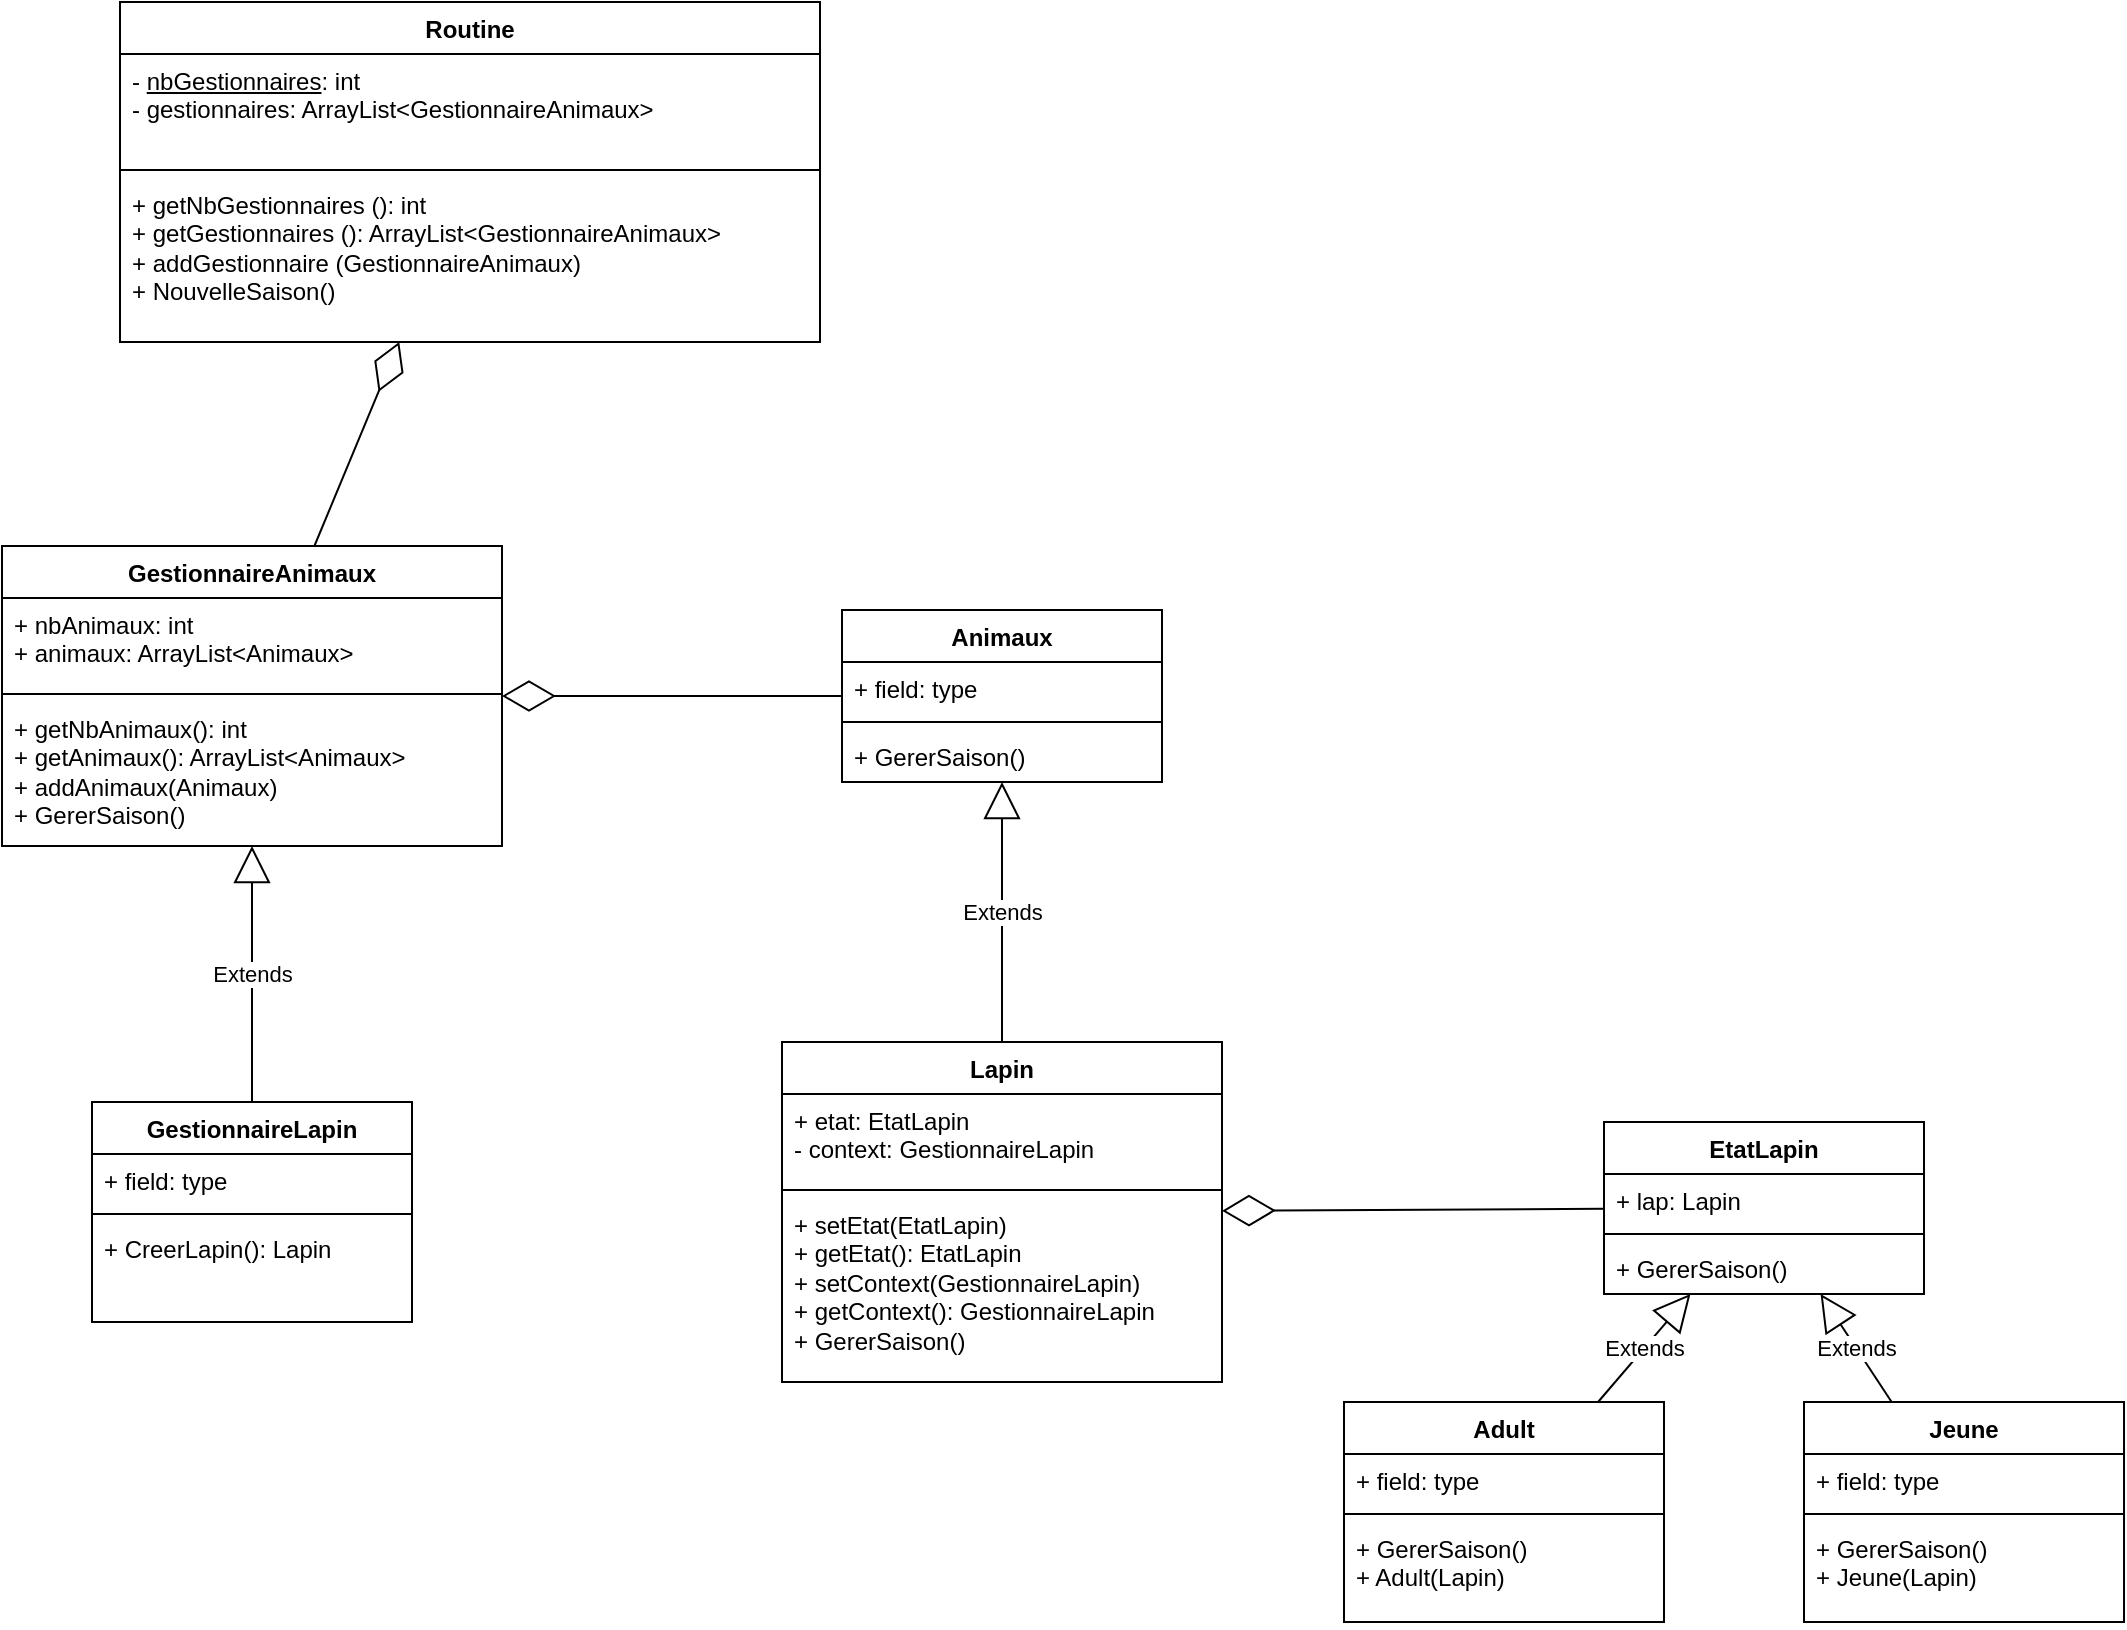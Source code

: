 <mxfile version="24.8.0">
  <diagram name="Page-1" id="hn5BeEI94nyyHILv7_xo">
    <mxGraphModel dx="1434" dy="1921" grid="1" gridSize="10" guides="1" tooltips="1" connect="1" arrows="1" fold="1" page="1" pageScale="1" pageWidth="827" pageHeight="1169" math="0" shadow="0">
      <root>
        <mxCell id="0" />
        <mxCell id="1" parent="0" />
        <mxCell id="jp1Ysx_b-LRO5Vu5D0i2-1" value="Routine" style="swimlane;fontStyle=1;align=center;verticalAlign=top;childLayout=stackLayout;horizontal=1;startSize=26;horizontalStack=0;resizeParent=1;resizeParentMax=0;resizeLast=0;collapsible=1;marginBottom=0;whiteSpace=wrap;html=1;" parent="1" vertex="1">
          <mxGeometry x="239" y="-40" width="350" height="170" as="geometry" />
        </mxCell>
        <mxCell id="jp1Ysx_b-LRO5Vu5D0i2-2" value="&lt;div&gt;- &lt;u&gt;nbGestionnaires&lt;/u&gt;: int&lt;/div&gt;&lt;div&gt;- gestionnaires: ArrayList&amp;lt;GestionnaireAnimaux&amp;gt;&lt;br&gt;&lt;/div&gt;" style="text;strokeColor=none;fillColor=none;align=left;verticalAlign=top;spacingLeft=4;spacingRight=4;overflow=hidden;rotatable=0;points=[[0,0.5],[1,0.5]];portConstraint=eastwest;whiteSpace=wrap;html=1;" parent="jp1Ysx_b-LRO5Vu5D0i2-1" vertex="1">
          <mxGeometry y="26" width="350" height="54" as="geometry" />
        </mxCell>
        <mxCell id="jp1Ysx_b-LRO5Vu5D0i2-3" value="" style="line;strokeWidth=1;fillColor=none;align=left;verticalAlign=middle;spacingTop=-1;spacingLeft=3;spacingRight=3;rotatable=0;labelPosition=right;points=[];portConstraint=eastwest;strokeColor=inherit;" parent="jp1Ysx_b-LRO5Vu5D0i2-1" vertex="1">
          <mxGeometry y="80" width="350" height="8" as="geometry" />
        </mxCell>
        <mxCell id="jp1Ysx_b-LRO5Vu5D0i2-4" value="&lt;div&gt;+ &lt;span style=&quot;white-space: pre;&quot;&gt;getNbGestionnaires&lt;/span&gt;&lt;span style=&quot;color: rgb(220, 220, 170); white-space: pre;&quot;&gt; &lt;/span&gt;&lt;span style=&quot;white-space: normal&quot;&gt;(): int&lt;/span&gt;&lt;/div&gt;&lt;div&gt;&lt;span style=&quot;white-space: normal&quot;&gt;+ &lt;/span&gt;&lt;span style=&quot;white-space: pre;&quot;&gt;getGestionnaires (): &lt;/span&gt;&lt;span style=&quot;white-space: pre;&quot;&gt;ArrayList&lt;/span&gt;&lt;span style=&quot;white-space: pre;&quot;&gt;&amp;lt;&lt;/span&gt;&lt;span style=&quot;white-space: pre;&quot;&gt;GestionnaireAnimaux&lt;/span&gt;&lt;span style=&quot;white-space: pre;&quot;&gt;&amp;gt;&lt;/span&gt;&lt;/div&gt;&lt;div&gt;&lt;span style=&quot;white-space: pre;&quot;&gt;+ &lt;/span&gt;&lt;span style=&quot;white-space: pre;&quot;&gt;addGestionnaire (&lt;/span&gt;&lt;span style=&quot;white-space: pre;&quot;&gt;GestionnaireAnimaux)&lt;/span&gt;&lt;/div&gt;&lt;div&gt;&lt;span style=&quot;white-space: pre;&quot;&gt;+ &lt;/span&gt;&lt;span style=&quot;white-space: pre;&quot;&gt;NouvelleSaison()&lt;/span&gt;&lt;/div&gt;&lt;div&gt;&lt;span style=&quot;white-space: normal&quot;&gt;&lt;/span&gt;&lt;/div&gt;" style="text;strokeColor=none;fillColor=none;align=left;verticalAlign=top;spacingLeft=4;spacingRight=4;overflow=hidden;rotatable=0;points=[[0,0.5],[1,0.5]];portConstraint=eastwest;whiteSpace=wrap;html=1;" parent="jp1Ysx_b-LRO5Vu5D0i2-1" vertex="1">
          <mxGeometry y="88" width="350" height="82" as="geometry" />
        </mxCell>
        <mxCell id="jp1Ysx_b-LRO5Vu5D0i2-5" value="Animaux" style="swimlane;fontStyle=1;align=center;verticalAlign=top;childLayout=stackLayout;horizontal=1;startSize=26;horizontalStack=0;resizeParent=1;resizeParentMax=0;resizeLast=0;collapsible=1;marginBottom=0;whiteSpace=wrap;html=1;" parent="1" vertex="1">
          <mxGeometry x="600" y="264" width="160" height="86" as="geometry" />
        </mxCell>
        <mxCell id="jp1Ysx_b-LRO5Vu5D0i2-6" value="+ field: type" style="text;strokeColor=none;fillColor=none;align=left;verticalAlign=top;spacingLeft=4;spacingRight=4;overflow=hidden;rotatable=0;points=[[0,0.5],[1,0.5]];portConstraint=eastwest;whiteSpace=wrap;html=1;" parent="jp1Ysx_b-LRO5Vu5D0i2-5" vertex="1">
          <mxGeometry y="26" width="160" height="26" as="geometry" />
        </mxCell>
        <mxCell id="jp1Ysx_b-LRO5Vu5D0i2-7" value="" style="line;strokeWidth=1;fillColor=none;align=left;verticalAlign=middle;spacingTop=-1;spacingLeft=3;spacingRight=3;rotatable=0;labelPosition=right;points=[];portConstraint=eastwest;strokeColor=inherit;" parent="jp1Ysx_b-LRO5Vu5D0i2-5" vertex="1">
          <mxGeometry y="52" width="160" height="8" as="geometry" />
        </mxCell>
        <mxCell id="jp1Ysx_b-LRO5Vu5D0i2-8" value="+ GererSaison()" style="text;strokeColor=none;fillColor=none;align=left;verticalAlign=top;spacingLeft=4;spacingRight=4;overflow=hidden;rotatable=0;points=[[0,0.5],[1,0.5]];portConstraint=eastwest;whiteSpace=wrap;html=1;" parent="jp1Ysx_b-LRO5Vu5D0i2-5" vertex="1">
          <mxGeometry y="60" width="160" height="26" as="geometry" />
        </mxCell>
        <mxCell id="jp1Ysx_b-LRO5Vu5D0i2-9" value="GestionnaireAnimaux" style="swimlane;fontStyle=1;align=center;verticalAlign=top;childLayout=stackLayout;horizontal=1;startSize=26;horizontalStack=0;resizeParent=1;resizeParentMax=0;resizeLast=0;collapsible=1;marginBottom=0;whiteSpace=wrap;html=1;" parent="1" vertex="1">
          <mxGeometry x="180" y="232" width="250" height="150" as="geometry" />
        </mxCell>
        <mxCell id="jp1Ysx_b-LRO5Vu5D0i2-10" value="&lt;div&gt;+ &lt;font style=&quot;white-space: pre;&quot; color=&quot;#000000&quot;&gt;nbAnimaux&lt;/font&gt;: int&lt;/div&gt;&lt;div&gt;+ animaux: ArrayList&amp;lt;Animaux&amp;gt;&lt;br&gt;&lt;/div&gt;" style="text;strokeColor=none;fillColor=none;align=left;verticalAlign=top;spacingLeft=4;spacingRight=4;overflow=hidden;rotatable=0;points=[[0,0.5],[1,0.5]];portConstraint=eastwest;whiteSpace=wrap;html=1;" parent="jp1Ysx_b-LRO5Vu5D0i2-9" vertex="1">
          <mxGeometry y="26" width="250" height="44" as="geometry" />
        </mxCell>
        <mxCell id="jp1Ysx_b-LRO5Vu5D0i2-11" value="" style="line;strokeWidth=1;fillColor=none;align=left;verticalAlign=middle;spacingTop=-1;spacingLeft=3;spacingRight=3;rotatable=0;labelPosition=right;points=[];portConstraint=eastwest;strokeColor=inherit;" parent="jp1Ysx_b-LRO5Vu5D0i2-9" vertex="1">
          <mxGeometry y="70" width="250" height="8" as="geometry" />
        </mxCell>
        <mxCell id="jp1Ysx_b-LRO5Vu5D0i2-12" value="&lt;div&gt;+ &lt;span style=&quot;white-space: pre;&quot;&gt;getNbAnimaux&lt;/span&gt;(): int&lt;/div&gt;&lt;div&gt;+ getAnimaux(): ArrayList&amp;lt;Animaux&amp;gt;&lt;/div&gt;&lt;div&gt;+ addAnimaux(Animaux)&lt;/div&gt;&lt;div&gt;+ GererSaison()&lt;br&gt;&lt;/div&gt;" style="text;strokeColor=none;fillColor=none;align=left;verticalAlign=top;spacingLeft=4;spacingRight=4;overflow=hidden;rotatable=0;points=[[0,0.5],[1,0.5]];portConstraint=eastwest;whiteSpace=wrap;html=1;" parent="jp1Ysx_b-LRO5Vu5D0i2-9" vertex="1">
          <mxGeometry y="78" width="250" height="72" as="geometry" />
        </mxCell>
        <mxCell id="jp1Ysx_b-LRO5Vu5D0i2-13" value="Lapin" style="swimlane;fontStyle=1;align=center;verticalAlign=top;childLayout=stackLayout;horizontal=1;startSize=26;horizontalStack=0;resizeParent=1;resizeParentMax=0;resizeLast=0;collapsible=1;marginBottom=0;whiteSpace=wrap;html=1;" parent="1" vertex="1">
          <mxGeometry x="570" y="480" width="220" height="170" as="geometry" />
        </mxCell>
        <mxCell id="jp1Ysx_b-LRO5Vu5D0i2-14" value="&lt;div&gt;+ etat: EtatLapin&lt;/div&gt;&lt;div&gt;- context: GestionnaireLapin&lt;br&gt;&lt;/div&gt;" style="text;strokeColor=none;fillColor=none;align=left;verticalAlign=top;spacingLeft=4;spacingRight=4;overflow=hidden;rotatable=0;points=[[0,0.5],[1,0.5]];portConstraint=eastwest;whiteSpace=wrap;html=1;" parent="jp1Ysx_b-LRO5Vu5D0i2-13" vertex="1">
          <mxGeometry y="26" width="220" height="44" as="geometry" />
        </mxCell>
        <mxCell id="jp1Ysx_b-LRO5Vu5D0i2-15" value="" style="line;strokeWidth=1;fillColor=none;align=left;verticalAlign=middle;spacingTop=-1;spacingLeft=3;spacingRight=3;rotatable=0;labelPosition=right;points=[];portConstraint=eastwest;strokeColor=inherit;" parent="jp1Ysx_b-LRO5Vu5D0i2-13" vertex="1">
          <mxGeometry y="70" width="220" height="8" as="geometry" />
        </mxCell>
        <mxCell id="jp1Ysx_b-LRO5Vu5D0i2-16" value="&lt;div&gt;+ setEtat(EtatLapin)&lt;/div&gt;&lt;div&gt;+ getEtat(): EtatLapin&lt;/div&gt;&lt;div&gt;+ setContext(GestionnaireLapin)&lt;/div&gt;&lt;div&gt;+ getContext(): GestionnaireLapin&lt;/div&gt;&lt;div&gt;+ GererSaison()&lt;br&gt;&lt;/div&gt;" style="text;strokeColor=none;fillColor=none;align=left;verticalAlign=top;spacingLeft=4;spacingRight=4;overflow=hidden;rotatable=0;points=[[0,0.5],[1,0.5]];portConstraint=eastwest;whiteSpace=wrap;html=1;" parent="jp1Ysx_b-LRO5Vu5D0i2-13" vertex="1">
          <mxGeometry y="78" width="220" height="92" as="geometry" />
        </mxCell>
        <mxCell id="jp1Ysx_b-LRO5Vu5D0i2-17" value="GestionnaireLapin" style="swimlane;fontStyle=1;align=center;verticalAlign=top;childLayout=stackLayout;horizontal=1;startSize=26;horizontalStack=0;resizeParent=1;resizeParentMax=0;resizeLast=0;collapsible=1;marginBottom=0;whiteSpace=wrap;html=1;" parent="1" vertex="1">
          <mxGeometry x="225" y="510" width="160" height="110" as="geometry" />
        </mxCell>
        <mxCell id="jp1Ysx_b-LRO5Vu5D0i2-18" value="+ field: type" style="text;strokeColor=none;fillColor=none;align=left;verticalAlign=top;spacingLeft=4;spacingRight=4;overflow=hidden;rotatable=0;points=[[0,0.5],[1,0.5]];portConstraint=eastwest;whiteSpace=wrap;html=1;" parent="jp1Ysx_b-LRO5Vu5D0i2-17" vertex="1">
          <mxGeometry y="26" width="160" height="26" as="geometry" />
        </mxCell>
        <mxCell id="jp1Ysx_b-LRO5Vu5D0i2-19" value="" style="line;strokeWidth=1;fillColor=none;align=left;verticalAlign=middle;spacingTop=-1;spacingLeft=3;spacingRight=3;rotatable=0;labelPosition=right;points=[];portConstraint=eastwest;strokeColor=inherit;" parent="jp1Ysx_b-LRO5Vu5D0i2-17" vertex="1">
          <mxGeometry y="52" width="160" height="8" as="geometry" />
        </mxCell>
        <mxCell id="jp1Ysx_b-LRO5Vu5D0i2-20" value="&lt;div&gt;+ CreerLapin(): Lapin&lt;/div&gt;" style="text;strokeColor=none;fillColor=none;align=left;verticalAlign=top;spacingLeft=4;spacingRight=4;overflow=hidden;rotatable=0;points=[[0,0.5],[1,0.5]];portConstraint=eastwest;whiteSpace=wrap;html=1;" parent="jp1Ysx_b-LRO5Vu5D0i2-17" vertex="1">
          <mxGeometry y="60" width="160" height="50" as="geometry" />
        </mxCell>
        <mxCell id="jp1Ysx_b-LRO5Vu5D0i2-21" value="EtatLapin" style="swimlane;fontStyle=1;align=center;verticalAlign=top;childLayout=stackLayout;horizontal=1;startSize=26;horizontalStack=0;resizeParent=1;resizeParentMax=0;resizeLast=0;collapsible=1;marginBottom=0;whiteSpace=wrap;html=1;" parent="1" vertex="1">
          <mxGeometry x="981" y="520" width="160" height="86" as="geometry" />
        </mxCell>
        <mxCell id="jp1Ysx_b-LRO5Vu5D0i2-22" value="+ lap: Lapin" style="text;strokeColor=none;fillColor=none;align=left;verticalAlign=top;spacingLeft=4;spacingRight=4;overflow=hidden;rotatable=0;points=[[0,0.5],[1,0.5]];portConstraint=eastwest;whiteSpace=wrap;html=1;" parent="jp1Ysx_b-LRO5Vu5D0i2-21" vertex="1">
          <mxGeometry y="26" width="160" height="26" as="geometry" />
        </mxCell>
        <mxCell id="jp1Ysx_b-LRO5Vu5D0i2-23" value="" style="line;strokeWidth=1;fillColor=none;align=left;verticalAlign=middle;spacingTop=-1;spacingLeft=3;spacingRight=3;rotatable=0;labelPosition=right;points=[];portConstraint=eastwest;strokeColor=inherit;" parent="jp1Ysx_b-LRO5Vu5D0i2-21" vertex="1">
          <mxGeometry y="52" width="160" height="8" as="geometry" />
        </mxCell>
        <mxCell id="jp1Ysx_b-LRO5Vu5D0i2-24" value="+ GererSaison()" style="text;strokeColor=none;fillColor=none;align=left;verticalAlign=top;spacingLeft=4;spacingRight=4;overflow=hidden;rotatable=0;points=[[0,0.5],[1,0.5]];portConstraint=eastwest;whiteSpace=wrap;html=1;" parent="jp1Ysx_b-LRO5Vu5D0i2-21" vertex="1">
          <mxGeometry y="60" width="160" height="26" as="geometry" />
        </mxCell>
        <mxCell id="jp1Ysx_b-LRO5Vu5D0i2-25" value="Adult" style="swimlane;fontStyle=1;align=center;verticalAlign=top;childLayout=stackLayout;horizontal=1;startSize=26;horizontalStack=0;resizeParent=1;resizeParentMax=0;resizeLast=0;collapsible=1;marginBottom=0;whiteSpace=wrap;html=1;" parent="1" vertex="1">
          <mxGeometry x="851" y="660" width="160" height="110" as="geometry" />
        </mxCell>
        <mxCell id="jp1Ysx_b-LRO5Vu5D0i2-26" value="+ field: type" style="text;strokeColor=none;fillColor=none;align=left;verticalAlign=top;spacingLeft=4;spacingRight=4;overflow=hidden;rotatable=0;points=[[0,0.5],[1,0.5]];portConstraint=eastwest;whiteSpace=wrap;html=1;" parent="jp1Ysx_b-LRO5Vu5D0i2-25" vertex="1">
          <mxGeometry y="26" width="160" height="26" as="geometry" />
        </mxCell>
        <mxCell id="jp1Ysx_b-LRO5Vu5D0i2-27" value="" style="line;strokeWidth=1;fillColor=none;align=left;verticalAlign=middle;spacingTop=-1;spacingLeft=3;spacingRight=3;rotatable=0;labelPosition=right;points=[];portConstraint=eastwest;strokeColor=inherit;" parent="jp1Ysx_b-LRO5Vu5D0i2-25" vertex="1">
          <mxGeometry y="52" width="160" height="8" as="geometry" />
        </mxCell>
        <mxCell id="jp1Ysx_b-LRO5Vu5D0i2-28" value="&lt;div&gt;+ GererSaison()&lt;/div&gt;&lt;div&gt;+ Adult(Lapin)&lt;br&gt;&lt;/div&gt;" style="text;strokeColor=none;fillColor=none;align=left;verticalAlign=top;spacingLeft=4;spacingRight=4;overflow=hidden;rotatable=0;points=[[0,0.5],[1,0.5]];portConstraint=eastwest;whiteSpace=wrap;html=1;" parent="jp1Ysx_b-LRO5Vu5D0i2-25" vertex="1">
          <mxGeometry y="60" width="160" height="50" as="geometry" />
        </mxCell>
        <mxCell id="jp1Ysx_b-LRO5Vu5D0i2-29" value="Jeune" style="swimlane;fontStyle=1;align=center;verticalAlign=top;childLayout=stackLayout;horizontal=1;startSize=26;horizontalStack=0;resizeParent=1;resizeParentMax=0;resizeLast=0;collapsible=1;marginBottom=0;whiteSpace=wrap;html=1;" parent="1" vertex="1">
          <mxGeometry x="1081" y="660" width="160" height="110" as="geometry" />
        </mxCell>
        <mxCell id="jp1Ysx_b-LRO5Vu5D0i2-30" value="+ field: type" style="text;strokeColor=none;fillColor=none;align=left;verticalAlign=top;spacingLeft=4;spacingRight=4;overflow=hidden;rotatable=0;points=[[0,0.5],[1,0.5]];portConstraint=eastwest;whiteSpace=wrap;html=1;" parent="jp1Ysx_b-LRO5Vu5D0i2-29" vertex="1">
          <mxGeometry y="26" width="160" height="26" as="geometry" />
        </mxCell>
        <mxCell id="jp1Ysx_b-LRO5Vu5D0i2-31" value="" style="line;strokeWidth=1;fillColor=none;align=left;verticalAlign=middle;spacingTop=-1;spacingLeft=3;spacingRight=3;rotatable=0;labelPosition=right;points=[];portConstraint=eastwest;strokeColor=inherit;" parent="jp1Ysx_b-LRO5Vu5D0i2-29" vertex="1">
          <mxGeometry y="52" width="160" height="8" as="geometry" />
        </mxCell>
        <mxCell id="jp1Ysx_b-LRO5Vu5D0i2-32" value="&lt;div&gt;+ GererSaison()&lt;/div&gt;&lt;div&gt;+ Jeune(Lapin)&lt;br&gt;&lt;/div&gt;" style="text;strokeColor=none;fillColor=none;align=left;verticalAlign=top;spacingLeft=4;spacingRight=4;overflow=hidden;rotatable=0;points=[[0,0.5],[1,0.5]];portConstraint=eastwest;whiteSpace=wrap;html=1;" parent="jp1Ysx_b-LRO5Vu5D0i2-29" vertex="1">
          <mxGeometry y="60" width="160" height="50" as="geometry" />
        </mxCell>
        <mxCell id="jp1Ysx_b-LRO5Vu5D0i2-34" value="" style="endArrow=diamondThin;endFill=0;endSize=24;html=1;rounded=0;" parent="1" source="jp1Ysx_b-LRO5Vu5D0i2-9" target="jp1Ysx_b-LRO5Vu5D0i2-1" edge="1">
          <mxGeometry width="160" relative="1" as="geometry">
            <mxPoint x="430" y="390" as="sourcePoint" />
            <mxPoint x="590" y="390" as="targetPoint" />
          </mxGeometry>
        </mxCell>
        <mxCell id="jp1Ysx_b-LRO5Vu5D0i2-36" value="Extends" style="endArrow=block;endSize=16;endFill=0;html=1;rounded=0;" parent="1" source="jp1Ysx_b-LRO5Vu5D0i2-17" target="jp1Ysx_b-LRO5Vu5D0i2-9" edge="1">
          <mxGeometry width="160" relative="1" as="geometry">
            <mxPoint x="430" y="480" as="sourcePoint" />
            <mxPoint x="287" y="414.016" as="targetPoint" />
          </mxGeometry>
        </mxCell>
        <mxCell id="jp1Ysx_b-LRO5Vu5D0i2-37" value="Extends" style="endArrow=block;endSize=16;endFill=0;html=1;rounded=0;" parent="1" source="jp1Ysx_b-LRO5Vu5D0i2-13" target="jp1Ysx_b-LRO5Vu5D0i2-5" edge="1">
          <mxGeometry width="160" relative="1" as="geometry">
            <mxPoint x="480" y="528" as="sourcePoint" />
            <mxPoint x="480" y="400" as="targetPoint" />
          </mxGeometry>
        </mxCell>
        <mxCell id="jp1Ysx_b-LRO5Vu5D0i2-38" value="Extends" style="endArrow=block;endSize=16;endFill=0;html=1;rounded=0;" parent="1" source="jp1Ysx_b-LRO5Vu5D0i2-25" target="jp1Ysx_b-LRO5Vu5D0i2-21" edge="1">
          <mxGeometry width="160" relative="1" as="geometry">
            <mxPoint x="871" y="618" as="sourcePoint" />
            <mxPoint x="871" y="490" as="targetPoint" />
          </mxGeometry>
        </mxCell>
        <mxCell id="jp1Ysx_b-LRO5Vu5D0i2-39" value="Extends" style="endArrow=block;endSize=16;endFill=0;html=1;rounded=0;" parent="1" source="jp1Ysx_b-LRO5Vu5D0i2-29" target="jp1Ysx_b-LRO5Vu5D0i2-21" edge="1">
          <mxGeometry width="160" relative="1" as="geometry">
            <mxPoint x="951" y="606" as="sourcePoint" />
            <mxPoint x="951" y="478" as="targetPoint" />
          </mxGeometry>
        </mxCell>
        <mxCell id="jp1Ysx_b-LRO5Vu5D0i2-40" value="" style="endArrow=diamondThin;endFill=0;endSize=24;html=1;rounded=0;" parent="1" source="jp1Ysx_b-LRO5Vu5D0i2-5" target="jp1Ysx_b-LRO5Vu5D0i2-9" edge="1">
          <mxGeometry width="160" relative="1" as="geometry">
            <mxPoint x="480" y="456" as="sourcePoint" />
            <mxPoint x="523" y="354" as="targetPoint" />
          </mxGeometry>
        </mxCell>
        <mxCell id="jp1Ysx_b-LRO5Vu5D0i2-41" value="" style="endArrow=diamondThin;endFill=0;endSize=24;html=1;rounded=0;" parent="1" source="jp1Ysx_b-LRO5Vu5D0i2-21" target="jp1Ysx_b-LRO5Vu5D0i2-13" edge="1">
          <mxGeometry width="160" relative="1" as="geometry">
            <mxPoint x="890" y="366" as="sourcePoint" />
            <mxPoint x="933" y="264" as="targetPoint" />
          </mxGeometry>
        </mxCell>
      </root>
    </mxGraphModel>
  </diagram>
</mxfile>
